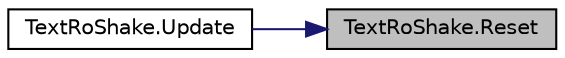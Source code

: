 digraph "TextRoShake.Reset"
{
 // LATEX_PDF_SIZE
  edge [fontname="Helvetica",fontsize="10",labelfontname="Helvetica",labelfontsize="10"];
  node [fontname="Helvetica",fontsize="10",shape=record];
  rankdir="RL";
  Node1 [label="TextRoShake.Reset",height=0.2,width=0.4,color="black", fillcolor="grey75", style="filled", fontcolor="black",tooltip=" "];
  Node1 -> Node2 [dir="back",color="midnightblue",fontsize="10",style="solid"];
  Node2 [label="TextRoShake.Update",height=0.2,width=0.4,color="black", fillcolor="white", style="filled",URL="$class_text_ro_shake.html#a728b9ae264f7139466602732a17369ff",tooltip=" "];
}
